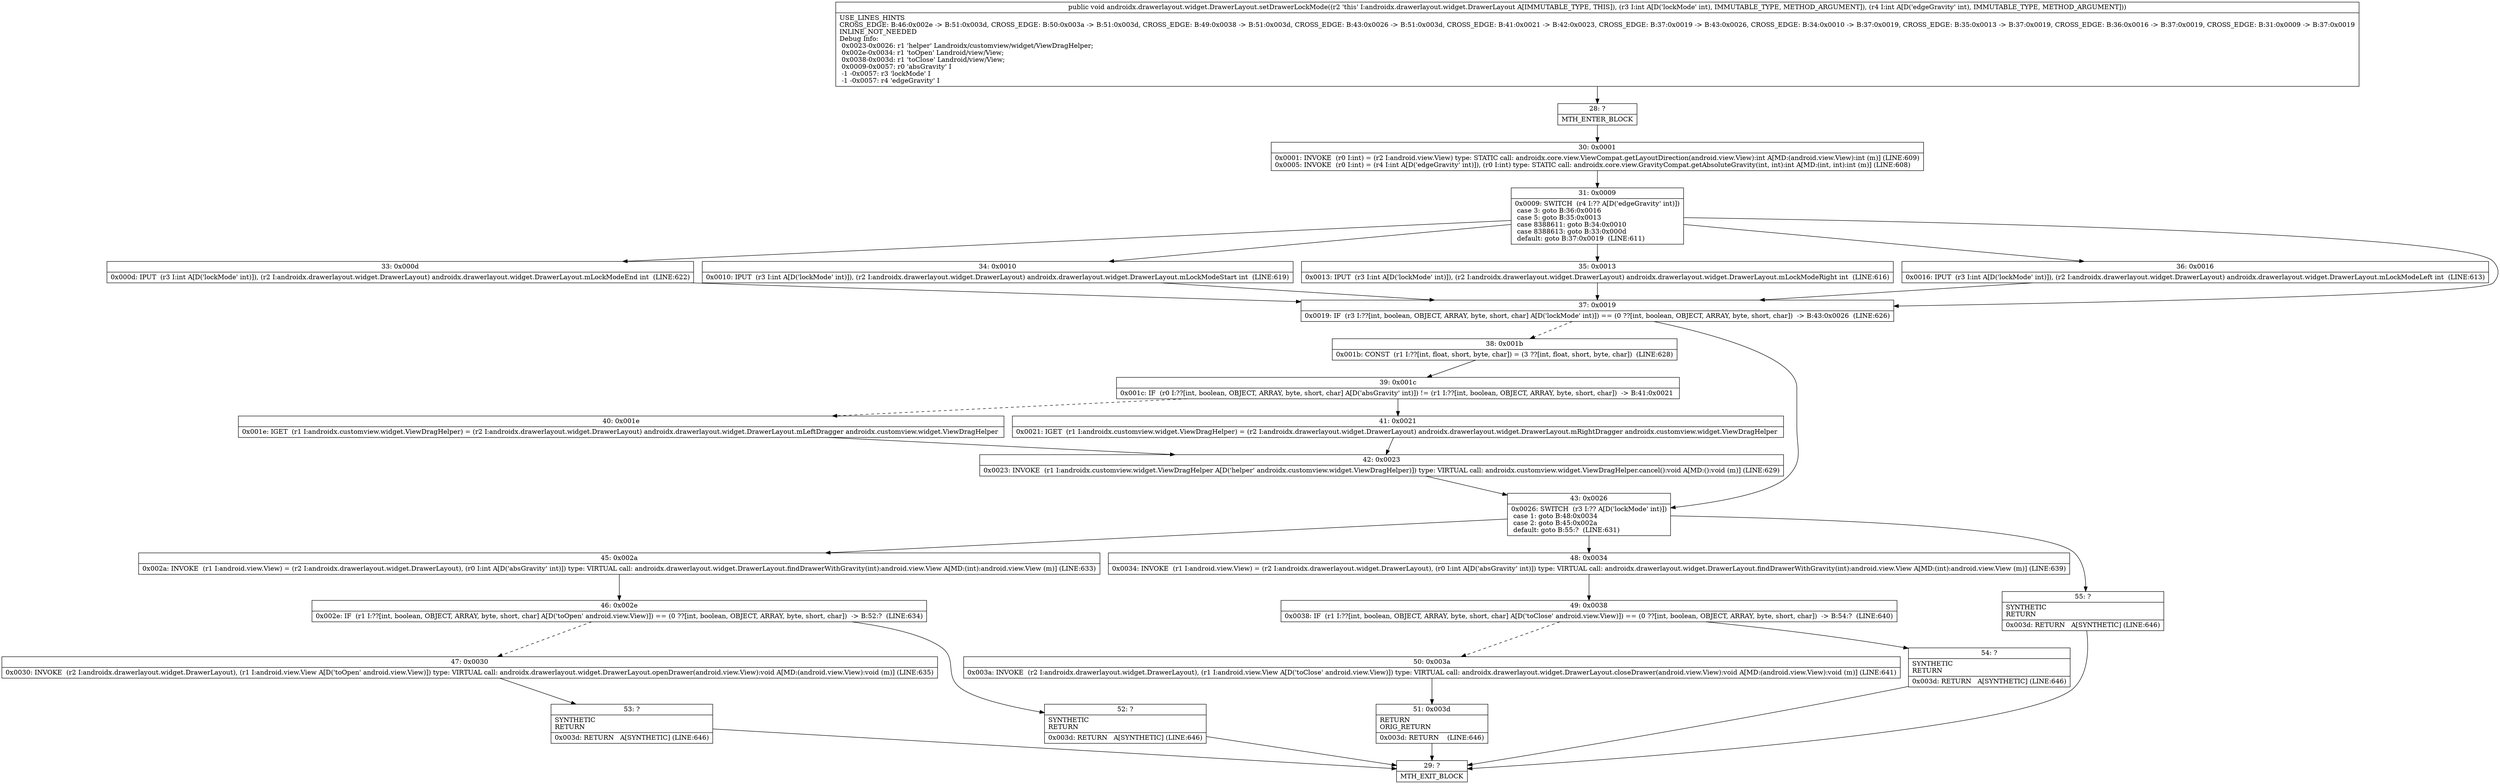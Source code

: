 digraph "CFG forandroidx.drawerlayout.widget.DrawerLayout.setDrawerLockMode(II)V" {
Node_28 [shape=record,label="{28\:\ ?|MTH_ENTER_BLOCK\l}"];
Node_30 [shape=record,label="{30\:\ 0x0001|0x0001: INVOKE  (r0 I:int) = (r2 I:android.view.View) type: STATIC call: androidx.core.view.ViewCompat.getLayoutDirection(android.view.View):int A[MD:(android.view.View):int (m)] (LINE:609)\l0x0005: INVOKE  (r0 I:int) = (r4 I:int A[D('edgeGravity' int)]), (r0 I:int) type: STATIC call: androidx.core.view.GravityCompat.getAbsoluteGravity(int, int):int A[MD:(int, int):int (m)] (LINE:608)\l}"];
Node_31 [shape=record,label="{31\:\ 0x0009|0x0009: SWITCH  (r4 I:?? A[D('edgeGravity' int)])\l case 3: goto B:36:0x0016\l case 5: goto B:35:0x0013\l case 8388611: goto B:34:0x0010\l case 8388613: goto B:33:0x000d\l default: goto B:37:0x0019  (LINE:611)\l}"];
Node_33 [shape=record,label="{33\:\ 0x000d|0x000d: IPUT  (r3 I:int A[D('lockMode' int)]), (r2 I:androidx.drawerlayout.widget.DrawerLayout) androidx.drawerlayout.widget.DrawerLayout.mLockModeEnd int  (LINE:622)\l}"];
Node_34 [shape=record,label="{34\:\ 0x0010|0x0010: IPUT  (r3 I:int A[D('lockMode' int)]), (r2 I:androidx.drawerlayout.widget.DrawerLayout) androidx.drawerlayout.widget.DrawerLayout.mLockModeStart int  (LINE:619)\l}"];
Node_35 [shape=record,label="{35\:\ 0x0013|0x0013: IPUT  (r3 I:int A[D('lockMode' int)]), (r2 I:androidx.drawerlayout.widget.DrawerLayout) androidx.drawerlayout.widget.DrawerLayout.mLockModeRight int  (LINE:616)\l}"];
Node_36 [shape=record,label="{36\:\ 0x0016|0x0016: IPUT  (r3 I:int A[D('lockMode' int)]), (r2 I:androidx.drawerlayout.widget.DrawerLayout) androidx.drawerlayout.widget.DrawerLayout.mLockModeLeft int  (LINE:613)\l}"];
Node_37 [shape=record,label="{37\:\ 0x0019|0x0019: IF  (r3 I:??[int, boolean, OBJECT, ARRAY, byte, short, char] A[D('lockMode' int)]) == (0 ??[int, boolean, OBJECT, ARRAY, byte, short, char])  \-\> B:43:0x0026  (LINE:626)\l}"];
Node_38 [shape=record,label="{38\:\ 0x001b|0x001b: CONST  (r1 I:??[int, float, short, byte, char]) = (3 ??[int, float, short, byte, char])  (LINE:628)\l}"];
Node_39 [shape=record,label="{39\:\ 0x001c|0x001c: IF  (r0 I:??[int, boolean, OBJECT, ARRAY, byte, short, char] A[D('absGravity' int)]) != (r1 I:??[int, boolean, OBJECT, ARRAY, byte, short, char])  \-\> B:41:0x0021 \l}"];
Node_40 [shape=record,label="{40\:\ 0x001e|0x001e: IGET  (r1 I:androidx.customview.widget.ViewDragHelper) = (r2 I:androidx.drawerlayout.widget.DrawerLayout) androidx.drawerlayout.widget.DrawerLayout.mLeftDragger androidx.customview.widget.ViewDragHelper \l}"];
Node_42 [shape=record,label="{42\:\ 0x0023|0x0023: INVOKE  (r1 I:androidx.customview.widget.ViewDragHelper A[D('helper' androidx.customview.widget.ViewDragHelper)]) type: VIRTUAL call: androidx.customview.widget.ViewDragHelper.cancel():void A[MD:():void (m)] (LINE:629)\l}"];
Node_41 [shape=record,label="{41\:\ 0x0021|0x0021: IGET  (r1 I:androidx.customview.widget.ViewDragHelper) = (r2 I:androidx.drawerlayout.widget.DrawerLayout) androidx.drawerlayout.widget.DrawerLayout.mRightDragger androidx.customview.widget.ViewDragHelper \l}"];
Node_43 [shape=record,label="{43\:\ 0x0026|0x0026: SWITCH  (r3 I:?? A[D('lockMode' int)])\l case 1: goto B:48:0x0034\l case 2: goto B:45:0x002a\l default: goto B:55:?  (LINE:631)\l}"];
Node_45 [shape=record,label="{45\:\ 0x002a|0x002a: INVOKE  (r1 I:android.view.View) = (r2 I:androidx.drawerlayout.widget.DrawerLayout), (r0 I:int A[D('absGravity' int)]) type: VIRTUAL call: androidx.drawerlayout.widget.DrawerLayout.findDrawerWithGravity(int):android.view.View A[MD:(int):android.view.View (m)] (LINE:633)\l}"];
Node_46 [shape=record,label="{46\:\ 0x002e|0x002e: IF  (r1 I:??[int, boolean, OBJECT, ARRAY, byte, short, char] A[D('toOpen' android.view.View)]) == (0 ??[int, boolean, OBJECT, ARRAY, byte, short, char])  \-\> B:52:?  (LINE:634)\l}"];
Node_47 [shape=record,label="{47\:\ 0x0030|0x0030: INVOKE  (r2 I:androidx.drawerlayout.widget.DrawerLayout), (r1 I:android.view.View A[D('toOpen' android.view.View)]) type: VIRTUAL call: androidx.drawerlayout.widget.DrawerLayout.openDrawer(android.view.View):void A[MD:(android.view.View):void (m)] (LINE:635)\l}"];
Node_53 [shape=record,label="{53\:\ ?|SYNTHETIC\lRETURN\l|0x003d: RETURN   A[SYNTHETIC] (LINE:646)\l}"];
Node_29 [shape=record,label="{29\:\ ?|MTH_EXIT_BLOCK\l}"];
Node_52 [shape=record,label="{52\:\ ?|SYNTHETIC\lRETURN\l|0x003d: RETURN   A[SYNTHETIC] (LINE:646)\l}"];
Node_48 [shape=record,label="{48\:\ 0x0034|0x0034: INVOKE  (r1 I:android.view.View) = (r2 I:androidx.drawerlayout.widget.DrawerLayout), (r0 I:int A[D('absGravity' int)]) type: VIRTUAL call: androidx.drawerlayout.widget.DrawerLayout.findDrawerWithGravity(int):android.view.View A[MD:(int):android.view.View (m)] (LINE:639)\l}"];
Node_49 [shape=record,label="{49\:\ 0x0038|0x0038: IF  (r1 I:??[int, boolean, OBJECT, ARRAY, byte, short, char] A[D('toClose' android.view.View)]) == (0 ??[int, boolean, OBJECT, ARRAY, byte, short, char])  \-\> B:54:?  (LINE:640)\l}"];
Node_50 [shape=record,label="{50\:\ 0x003a|0x003a: INVOKE  (r2 I:androidx.drawerlayout.widget.DrawerLayout), (r1 I:android.view.View A[D('toClose' android.view.View)]) type: VIRTUAL call: androidx.drawerlayout.widget.DrawerLayout.closeDrawer(android.view.View):void A[MD:(android.view.View):void (m)] (LINE:641)\l}"];
Node_51 [shape=record,label="{51\:\ 0x003d|RETURN\lORIG_RETURN\l|0x003d: RETURN    (LINE:646)\l}"];
Node_54 [shape=record,label="{54\:\ ?|SYNTHETIC\lRETURN\l|0x003d: RETURN   A[SYNTHETIC] (LINE:646)\l}"];
Node_55 [shape=record,label="{55\:\ ?|SYNTHETIC\lRETURN\l|0x003d: RETURN   A[SYNTHETIC] (LINE:646)\l}"];
MethodNode[shape=record,label="{public void androidx.drawerlayout.widget.DrawerLayout.setDrawerLockMode((r2 'this' I:androidx.drawerlayout.widget.DrawerLayout A[IMMUTABLE_TYPE, THIS]), (r3 I:int A[D('lockMode' int), IMMUTABLE_TYPE, METHOD_ARGUMENT]), (r4 I:int A[D('edgeGravity' int), IMMUTABLE_TYPE, METHOD_ARGUMENT]))  | USE_LINES_HINTS\lCROSS_EDGE: B:46:0x002e \-\> B:51:0x003d, CROSS_EDGE: B:50:0x003a \-\> B:51:0x003d, CROSS_EDGE: B:49:0x0038 \-\> B:51:0x003d, CROSS_EDGE: B:43:0x0026 \-\> B:51:0x003d, CROSS_EDGE: B:41:0x0021 \-\> B:42:0x0023, CROSS_EDGE: B:37:0x0019 \-\> B:43:0x0026, CROSS_EDGE: B:34:0x0010 \-\> B:37:0x0019, CROSS_EDGE: B:35:0x0013 \-\> B:37:0x0019, CROSS_EDGE: B:36:0x0016 \-\> B:37:0x0019, CROSS_EDGE: B:31:0x0009 \-\> B:37:0x0019\lINLINE_NOT_NEEDED\lDebug Info:\l  0x0023\-0x0026: r1 'helper' Landroidx\/customview\/widget\/ViewDragHelper;\l  0x002e\-0x0034: r1 'toOpen' Landroid\/view\/View;\l  0x0038\-0x003d: r1 'toClose' Landroid\/view\/View;\l  0x0009\-0x0057: r0 'absGravity' I\l  \-1 \-0x0057: r3 'lockMode' I\l  \-1 \-0x0057: r4 'edgeGravity' I\l}"];
MethodNode -> Node_28;Node_28 -> Node_30;
Node_30 -> Node_31;
Node_31 -> Node_33;
Node_31 -> Node_34;
Node_31 -> Node_35;
Node_31 -> Node_36;
Node_31 -> Node_37;
Node_33 -> Node_37;
Node_34 -> Node_37;
Node_35 -> Node_37;
Node_36 -> Node_37;
Node_37 -> Node_38[style=dashed];
Node_37 -> Node_43;
Node_38 -> Node_39;
Node_39 -> Node_40[style=dashed];
Node_39 -> Node_41;
Node_40 -> Node_42;
Node_42 -> Node_43;
Node_41 -> Node_42;
Node_43 -> Node_45;
Node_43 -> Node_48;
Node_43 -> Node_55;
Node_45 -> Node_46;
Node_46 -> Node_47[style=dashed];
Node_46 -> Node_52;
Node_47 -> Node_53;
Node_53 -> Node_29;
Node_52 -> Node_29;
Node_48 -> Node_49;
Node_49 -> Node_50[style=dashed];
Node_49 -> Node_54;
Node_50 -> Node_51;
Node_51 -> Node_29;
Node_54 -> Node_29;
Node_55 -> Node_29;
}

